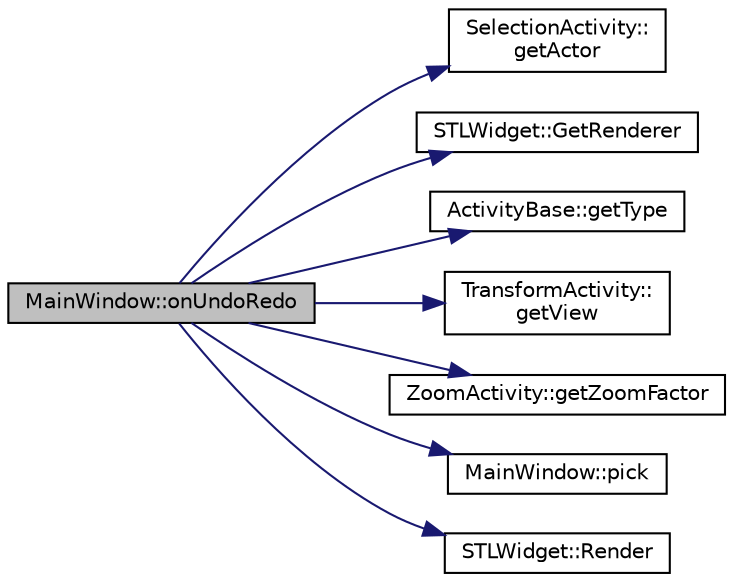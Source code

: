 digraph "MainWindow::onUndoRedo"
{
 // LATEX_PDF_SIZE
  edge [fontname="Helvetica",fontsize="10",labelfontname="Helvetica",labelfontsize="10"];
  node [fontname="Helvetica",fontsize="10",shape=record];
  rankdir="LR";
  Node1 [label="MainWindow::onUndoRedo",height=0.2,width=0.4,color="black", fillcolor="grey75", style="filled", fontcolor="black",tooltip="Undo or redo an activity."];
  Node1 -> Node2 [color="midnightblue",fontsize="10",style="solid",fontname="Helvetica"];
  Node2 [label="SelectionActivity::\lgetActor",height=0.2,width=0.4,color="black", fillcolor="white", style="filled",URL="$class_selection_activity.html#ab5cb6b72c0680ee995986d19d3cf6a86",tooltip="Get the actor."];
  Node1 -> Node3 [color="midnightblue",fontsize="10",style="solid",fontname="Helvetica"];
  Node3 [label="STLWidget::GetRenderer",height=0.2,width=0.4,color="black", fillcolor="white", style="filled",URL="$class_s_t_l_widget.html#a5a3e391dd6b86e53841af138b4477f91",tooltip="Get the renderer."];
  Node1 -> Node4 [color="midnightblue",fontsize="10",style="solid",fontname="Helvetica"];
  Node4 [label="ActivityBase::getType",height=0.2,width=0.4,color="black", fillcolor="white", style="filled",URL="$class_activity_base.html#a1b65c21bd9f3534dedbef62c7fe05764",tooltip="Get the type of the activity."];
  Node1 -> Node5 [color="midnightblue",fontsize="10",style="solid",fontname="Helvetica"];
  Node5 [label="TransformActivity::\lgetView",height=0.2,width=0.4,color="black", fillcolor="white", style="filled",URL="$class_transform_activity.html#a01c456701ffd301259e9b053533e914f",tooltip="Get the camera that contains linear transform matrix."];
  Node1 -> Node6 [color="midnightblue",fontsize="10",style="solid",fontname="Helvetica"];
  Node6 [label="ZoomActivity::getZoomFactor",height=0.2,width=0.4,color="black", fillcolor="white", style="filled",URL="$class_zoom_activity.html#abc3d9aa0e4cb77605696126afa05e59d",tooltip="Get the zoom factor."];
  Node1 -> Node7 [color="midnightblue",fontsize="10",style="solid",fontname="Helvetica"];
  Node7 [label="MainWindow::pick",height=0.2,width=0.4,color="black", fillcolor="white", style="filled",URL="$class_main_window.html#ac8af4f32e38ed985f35c10cd7044f1f0",tooltip="Pick an object on the screen."];
  Node1 -> Node8 [color="midnightblue",fontsize="10",style="solid",fontname="Helvetica"];
  Node8 [label="STLWidget::Render",height=0.2,width=0.4,color="black", fillcolor="white", style="filled",URL="$class_s_t_l_widget.html#ac57424afd9164e125938ed47041c7d76",tooltip="Refresh the widget, applying new changes."];
}
